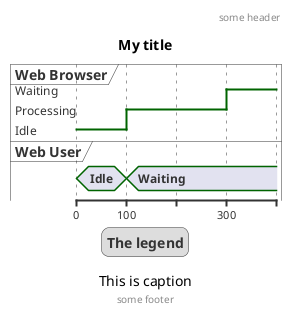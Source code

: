 @startuml
header some header
footer some footer
title My title
caption This is caption
legend
The legend
end legend
robust "Web Browser" as WB
concise "Web User" as WU
@0
WU is Idle
WB is Idle
@100
WU is Waiting
WB is Processing
@300
WB is Waiting
@enduml
